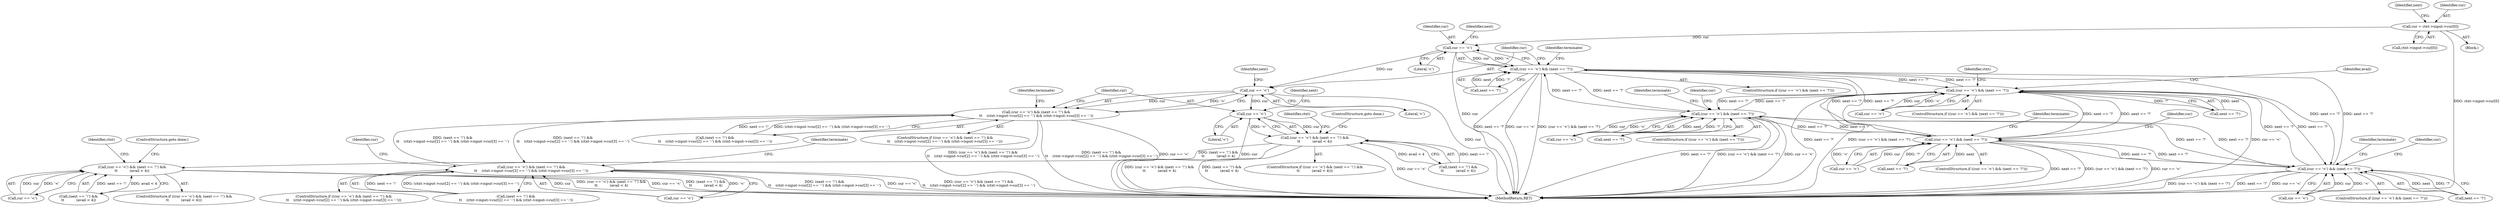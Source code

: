 digraph "0_Chrome_44a637b47793512bfb1d2589d43b8dc492a97629_1@array" {
"1002444" [label="(Call,cur = ctxt->input->cur[0])"];
"1002464" [label="(Call,cur == '<')"];
"1002463" [label="(Call,(cur == '<') && (next == '?'))"];
"1000605" [label="(Call,(cur == '<') && (next == '?'))"];
"1001299" [label="(Call,(cur == '<') && (next == '?'))"];
"1002093" [label="(Call,(cur == '<') && (next == '?'))"];
"1002660" [label="(Call,(cur == '<') && (next == '?'))"];
"1002491" [label="(Call,cur == '<')"];
"1002490" [label="(Call,(cur == '<') && (next == '!') &&\n\t\t    (ctxt->input->cur[2] == '-') && (ctxt->input->cur[3] == '-'))"];
"1002692" [label="(Call,(cur == '<') && (next == '!') &&\n\t\t    (ctxt->input->cur[2] == '-') && (ctxt->input->cur[3] == '-'))"];
"1002543" [label="(Call,cur == '<')"];
"1002542" [label="(Call,(cur == '<') && (next == '!') &&\n\t\t           (avail < 4))"];
"1002744" [label="(Call,(cur == '<') && (next == '!') &&\n\t\t           (avail < 4))"];
"1001310" [label="(Identifier,terminate)"];
"1002474" [label="(Identifier,terminate)"];
"1002743" [label="(ControlStructure,if ((cur == '<') && (next == '!') &&\n\t\t           (avail < 4)))"];
"1000605" [label="(Call,(cur == '<') && (next == '?'))"];
"1001300" [label="(Call,cur == '<')"];
"1001299" [label="(Call,(cur == '<') && (next == '?'))"];
"1002546" [label="(Call,(next == '!') &&\n\t\t           (avail < 4))"];
"1002671" [label="(Identifier,terminate)"];
"1002127" [label="(Identifier,cur)"];
"1002692" [label="(Call,(cur == '<') && (next == '!') &&\n\t\t    (ctxt->input->cur[2] == '-') && (ctxt->input->cur[3] == '-'))"];
"1001298" [label="(ControlStructure,if ((cur == '<') && (next == '?')))"];
"1000604" [label="(ControlStructure,if ((cur == '<') && (next == '?')))"];
"1002467" [label="(Call,next == '?')"];
"1001325" [label="(Identifier,cur)"];
"1002465" [label="(Identifier,cur)"];
"1002745" [label="(Call,cur == '<')"];
"1003335" [label="(MethodReturn,RET)"];
"1002494" [label="(Call,(next == '!') &&\n\t\t    (ctxt->input->cur[2] == '-') && (ctxt->input->cur[3] == '-'))"];
"1002444" [label="(Call,cur = ctxt->input->cur[0])"];
"1002559" [label="(Identifier,ctxt)"];
"1002454" [label="(Identifier,next)"];
"1002544" [label="(Identifier,cur)"];
"1002756" [label="(ControlStructure,goto done;)"];
"1002545" [label="(Literal,'<')"];
"1002104" [label="(Identifier,terminate)"];
"1000481" [label="(Block,)"];
"1002691" [label="(ControlStructure,if ((cur == '<') && (next == '!') &&\n\t\t    (ctxt->input->cur[2] == '-') && (ctxt->input->cur[3] == '-')))"];
"1002094" [label="(Call,cur == '<')"];
"1002092" [label="(ControlStructure,if ((cur == '<') && (next == '?')))"];
"1002660" [label="(Call,(cur == '<') && (next == '?'))"];
"1002723" [label="(Identifier,terminate)"];
"1002554" [label="(ControlStructure,goto done;)"];
"1002696" [label="(Call,(next == '!') &&\n\t\t    (ctxt->input->cur[2] == '-') && (ctxt->input->cur[3] == '-'))"];
"1002746" [label="(Identifier,cur)"];
"1002464" [label="(Call,cur == '<')"];
"1000615" [label="(Identifier,avail)"];
"1002744" [label="(Call,(cur == '<') && (next == '!') &&\n\t\t           (avail < 4))"];
"1000609" [label="(Call,next == '?')"];
"1002446" [label="(Call,ctxt->input->cur[0])"];
"1002489" [label="(ControlStructure,if ((cur == '<') && (next == '!') &&\n\t\t    (ctxt->input->cur[2] == '-') && (ctxt->input->cur[3] == '-')))"];
"1002659" [label="(ControlStructure,if ((cur == '<') && (next == '?')))"];
"1002661" [label="(Call,cur == '<')"];
"1002490" [label="(Call,(cur == '<') && (next == '!') &&\n\t\t    (ctxt->input->cur[2] == '-') && (ctxt->input->cur[3] == '-'))"];
"1001303" [label="(Call,next == '?')"];
"1002760" [label="(Identifier,ctxt)"];
"1002493" [label="(Literal,'<')"];
"1002548" [label="(Identifier,next)"];
"1002542" [label="(Call,(cur == '<') && (next == '!') &&\n\t\t           (avail < 4))"];
"1002097" [label="(Call,next == '?')"];
"1002445" [label="(Identifier,cur)"];
"1002694" [label="(Identifier,cur)"];
"1000606" [label="(Call,cur == '<')"];
"1002496" [label="(Identifier,next)"];
"1002543" [label="(Call,cur == '<')"];
"1002093" [label="(Call,(cur == '<') && (next == '?'))"];
"1002466" [label="(Literal,'<')"];
"1002468" [label="(Identifier,next)"];
"1000810" [label="(Identifier,ctxt)"];
"1002664" [label="(Call,next == '?')"];
"1002462" [label="(ControlStructure,if ((cur == '<') && (next == '?')))"];
"1002521" [label="(Identifier,terminate)"];
"1002693" [label="(Call,cur == '<')"];
"1002541" [label="(ControlStructure,if ((cur == '<') && (next == '!') &&\n\t\t           (avail < 4)))"];
"1002748" [label="(Call,(next == '!') &&\n\t\t           (avail < 4))"];
"1002463" [label="(Call,(cur == '<') && (next == '?'))"];
"1002491" [label="(Call,cur == '<')"];
"1002492" [label="(Identifier,cur)"];
"1002444" -> "1000481"  [label="AST: "];
"1002444" -> "1002446"  [label="CFG: "];
"1002445" -> "1002444"  [label="AST: "];
"1002446" -> "1002444"  [label="AST: "];
"1002454" -> "1002444"  [label="CFG: "];
"1002444" -> "1003335"  [label="DDG: ctxt->input->cur[0]"];
"1002444" -> "1002464"  [label="DDG: cur"];
"1002464" -> "1002463"  [label="AST: "];
"1002464" -> "1002466"  [label="CFG: "];
"1002465" -> "1002464"  [label="AST: "];
"1002466" -> "1002464"  [label="AST: "];
"1002468" -> "1002464"  [label="CFG: "];
"1002463" -> "1002464"  [label="CFG: "];
"1002464" -> "1003335"  [label="DDG: cur"];
"1002464" -> "1002463"  [label="DDG: cur"];
"1002464" -> "1002463"  [label="DDG: '<'"];
"1002464" -> "1002491"  [label="DDG: cur"];
"1002463" -> "1002462"  [label="AST: "];
"1002463" -> "1002467"  [label="CFG: "];
"1002467" -> "1002463"  [label="AST: "];
"1002474" -> "1002463"  [label="CFG: "];
"1002492" -> "1002463"  [label="CFG: "];
"1002463" -> "1003335"  [label="DDG: cur == '<'"];
"1002463" -> "1003335"  [label="DDG: (cur == '<') && (next == '?')"];
"1002463" -> "1003335"  [label="DDG: next == '?'"];
"1002463" -> "1000605"  [label="DDG: next == '?'"];
"1002463" -> "1001299"  [label="DDG: next == '?'"];
"1002463" -> "1002093"  [label="DDG: next == '?'"];
"1002093" -> "1002463"  [label="DDG: next == '?'"];
"1002660" -> "1002463"  [label="DDG: next == '?'"];
"1000605" -> "1002463"  [label="DDG: next == '?'"];
"1001299" -> "1002463"  [label="DDG: next == '?'"];
"1002467" -> "1002463"  [label="DDG: next"];
"1002467" -> "1002463"  [label="DDG: '?'"];
"1002463" -> "1002660"  [label="DDG: next == '?'"];
"1000605" -> "1000604"  [label="AST: "];
"1000605" -> "1000606"  [label="CFG: "];
"1000605" -> "1000609"  [label="CFG: "];
"1000606" -> "1000605"  [label="AST: "];
"1000609" -> "1000605"  [label="AST: "];
"1000615" -> "1000605"  [label="CFG: "];
"1000810" -> "1000605"  [label="CFG: "];
"1000605" -> "1003335"  [label="DDG: (cur == '<') && (next == '?')"];
"1000605" -> "1003335"  [label="DDG: cur == '<'"];
"1000605" -> "1003335"  [label="DDG: next == '?'"];
"1000606" -> "1000605"  [label="DDG: cur"];
"1000606" -> "1000605"  [label="DDG: '<'"];
"1002093" -> "1000605"  [label="DDG: next == '?'"];
"1002660" -> "1000605"  [label="DDG: next == '?'"];
"1001299" -> "1000605"  [label="DDG: next == '?'"];
"1000609" -> "1000605"  [label="DDG: next"];
"1000609" -> "1000605"  [label="DDG: '?'"];
"1000605" -> "1001299"  [label="DDG: next == '?'"];
"1000605" -> "1002093"  [label="DDG: next == '?'"];
"1000605" -> "1002660"  [label="DDG: next == '?'"];
"1001299" -> "1001298"  [label="AST: "];
"1001299" -> "1001300"  [label="CFG: "];
"1001299" -> "1001303"  [label="CFG: "];
"1001300" -> "1001299"  [label="AST: "];
"1001303" -> "1001299"  [label="AST: "];
"1001310" -> "1001299"  [label="CFG: "];
"1001325" -> "1001299"  [label="CFG: "];
"1001299" -> "1003335"  [label="DDG: (cur == '<') && (next == '?')"];
"1001299" -> "1003335"  [label="DDG: cur == '<'"];
"1001299" -> "1003335"  [label="DDG: next == '?'"];
"1001300" -> "1001299"  [label="DDG: cur"];
"1001300" -> "1001299"  [label="DDG: '<'"];
"1001303" -> "1001299"  [label="DDG: next"];
"1001303" -> "1001299"  [label="DDG: '?'"];
"1002093" -> "1001299"  [label="DDG: next == '?'"];
"1002660" -> "1001299"  [label="DDG: next == '?'"];
"1001299" -> "1002093"  [label="DDG: next == '?'"];
"1001299" -> "1002660"  [label="DDG: next == '?'"];
"1002093" -> "1002092"  [label="AST: "];
"1002093" -> "1002094"  [label="CFG: "];
"1002093" -> "1002097"  [label="CFG: "];
"1002094" -> "1002093"  [label="AST: "];
"1002097" -> "1002093"  [label="AST: "];
"1002104" -> "1002093"  [label="CFG: "];
"1002127" -> "1002093"  [label="CFG: "];
"1002093" -> "1003335"  [label="DDG: next == '?'"];
"1002093" -> "1003335"  [label="DDG: (cur == '<') && (next == '?')"];
"1002093" -> "1003335"  [label="DDG: cur == '<'"];
"1002094" -> "1002093"  [label="DDG: cur"];
"1002094" -> "1002093"  [label="DDG: '<'"];
"1002660" -> "1002093"  [label="DDG: next == '?'"];
"1002097" -> "1002093"  [label="DDG: next"];
"1002097" -> "1002093"  [label="DDG: '?'"];
"1002093" -> "1002660"  [label="DDG: next == '?'"];
"1002660" -> "1002659"  [label="AST: "];
"1002660" -> "1002661"  [label="CFG: "];
"1002660" -> "1002664"  [label="CFG: "];
"1002661" -> "1002660"  [label="AST: "];
"1002664" -> "1002660"  [label="AST: "];
"1002671" -> "1002660"  [label="CFG: "];
"1002694" -> "1002660"  [label="CFG: "];
"1002660" -> "1003335"  [label="DDG: next == '?'"];
"1002660" -> "1003335"  [label="DDG: cur == '<'"];
"1002660" -> "1003335"  [label="DDG: (cur == '<') && (next == '?')"];
"1002661" -> "1002660"  [label="DDG: cur"];
"1002661" -> "1002660"  [label="DDG: '<'"];
"1002664" -> "1002660"  [label="DDG: next"];
"1002664" -> "1002660"  [label="DDG: '?'"];
"1002491" -> "1002490"  [label="AST: "];
"1002491" -> "1002493"  [label="CFG: "];
"1002492" -> "1002491"  [label="AST: "];
"1002493" -> "1002491"  [label="AST: "];
"1002496" -> "1002491"  [label="CFG: "];
"1002490" -> "1002491"  [label="CFG: "];
"1002491" -> "1003335"  [label="DDG: cur"];
"1002491" -> "1002490"  [label="DDG: cur"];
"1002491" -> "1002490"  [label="DDG: '<'"];
"1002491" -> "1002543"  [label="DDG: cur"];
"1002490" -> "1002489"  [label="AST: "];
"1002490" -> "1002494"  [label="CFG: "];
"1002494" -> "1002490"  [label="AST: "];
"1002521" -> "1002490"  [label="CFG: "];
"1002544" -> "1002490"  [label="CFG: "];
"1002490" -> "1003335"  [label="DDG: (cur == '<') && (next == '!') &&\n\t\t    (ctxt->input->cur[2] == '-') && (ctxt->input->cur[3] == '-')"];
"1002490" -> "1003335"  [label="DDG: (next == '!') &&\n\t\t    (ctxt->input->cur[2] == '-') && (ctxt->input->cur[3] == '-')"];
"1002490" -> "1003335"  [label="DDG: cur == '<'"];
"1002692" -> "1002490"  [label="DDG: (next == '!') &&\n\t\t    (ctxt->input->cur[2] == '-') && (ctxt->input->cur[3] == '-')"];
"1002494" -> "1002490"  [label="DDG: next == '!'"];
"1002494" -> "1002490"  [label="DDG: (ctxt->input->cur[2] == '-') && (ctxt->input->cur[3] == '-')"];
"1002490" -> "1002692"  [label="DDG: (next == '!') &&\n\t\t    (ctxt->input->cur[2] == '-') && (ctxt->input->cur[3] == '-')"];
"1002692" -> "1002691"  [label="AST: "];
"1002692" -> "1002693"  [label="CFG: "];
"1002692" -> "1002696"  [label="CFG: "];
"1002693" -> "1002692"  [label="AST: "];
"1002696" -> "1002692"  [label="AST: "];
"1002723" -> "1002692"  [label="CFG: "];
"1002746" -> "1002692"  [label="CFG: "];
"1002692" -> "1003335"  [label="DDG: cur == '<'"];
"1002692" -> "1003335"  [label="DDG: (cur == '<') && (next == '!') &&\n\t\t    (ctxt->input->cur[2] == '-') && (ctxt->input->cur[3] == '-')"];
"1002692" -> "1003335"  [label="DDG: (next == '!') &&\n\t\t    (ctxt->input->cur[2] == '-') && (ctxt->input->cur[3] == '-')"];
"1002693" -> "1002692"  [label="DDG: cur"];
"1002693" -> "1002692"  [label="DDG: '<'"];
"1002696" -> "1002692"  [label="DDG: next == '!'"];
"1002696" -> "1002692"  [label="DDG: (ctxt->input->cur[2] == '-') && (ctxt->input->cur[3] == '-')"];
"1002543" -> "1002542"  [label="AST: "];
"1002543" -> "1002545"  [label="CFG: "];
"1002544" -> "1002543"  [label="AST: "];
"1002545" -> "1002543"  [label="AST: "];
"1002548" -> "1002543"  [label="CFG: "];
"1002542" -> "1002543"  [label="CFG: "];
"1002543" -> "1003335"  [label="DDG: cur"];
"1002543" -> "1002542"  [label="DDG: cur"];
"1002543" -> "1002542"  [label="DDG: '<'"];
"1002542" -> "1002541"  [label="AST: "];
"1002542" -> "1002546"  [label="CFG: "];
"1002546" -> "1002542"  [label="AST: "];
"1002554" -> "1002542"  [label="CFG: "];
"1002559" -> "1002542"  [label="CFG: "];
"1002542" -> "1003335"  [label="DDG: cur == '<'"];
"1002542" -> "1003335"  [label="DDG: (cur == '<') && (next == '!') &&\n\t\t           (avail < 4)"];
"1002542" -> "1003335"  [label="DDG: (next == '!') &&\n\t\t           (avail < 4)"];
"1002546" -> "1002542"  [label="DDG: next == '!'"];
"1002546" -> "1002542"  [label="DDG: avail < 4"];
"1002542" -> "1002744"  [label="DDG: (next == '!') &&\n\t\t           (avail < 4)"];
"1002744" -> "1002743"  [label="AST: "];
"1002744" -> "1002745"  [label="CFG: "];
"1002744" -> "1002748"  [label="CFG: "];
"1002745" -> "1002744"  [label="AST: "];
"1002748" -> "1002744"  [label="AST: "];
"1002756" -> "1002744"  [label="CFG: "];
"1002760" -> "1002744"  [label="CFG: "];
"1002744" -> "1003335"  [label="DDG: (cur == '<') && (next == '!') &&\n\t\t           (avail < 4)"];
"1002744" -> "1003335"  [label="DDG: cur == '<'"];
"1002744" -> "1003335"  [label="DDG: (next == '!') &&\n\t\t           (avail < 4)"];
"1002745" -> "1002744"  [label="DDG: cur"];
"1002745" -> "1002744"  [label="DDG: '<'"];
"1002748" -> "1002744"  [label="DDG: next == '!'"];
"1002748" -> "1002744"  [label="DDG: avail < 4"];
}
